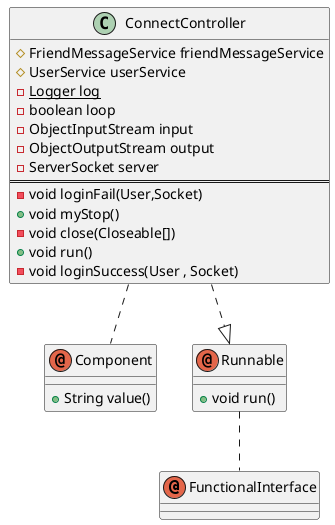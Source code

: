 @startuml
'https://plantuml.com/class-diagram

annotation FunctionalInterface

class ConnectController {
#FriendMessageService friendMessageService
#UserService userService
-{static} Logger log
-boolean loop
-ObjectInputStream input
-ObjectOutputStream output
-ServerSocket server
==
-void loginFail(User,Socket)
+void myStop()
-void close(Closeable[])
+void run()
-void loginSuccess(User , Socket)
}

annotation Component{
+String value()
}

annotation Runnable{
+void run()
}

ConnectController .. Component
ConnectController ..|> Runnable
Runnable .. FunctionalInterface
@enduml
